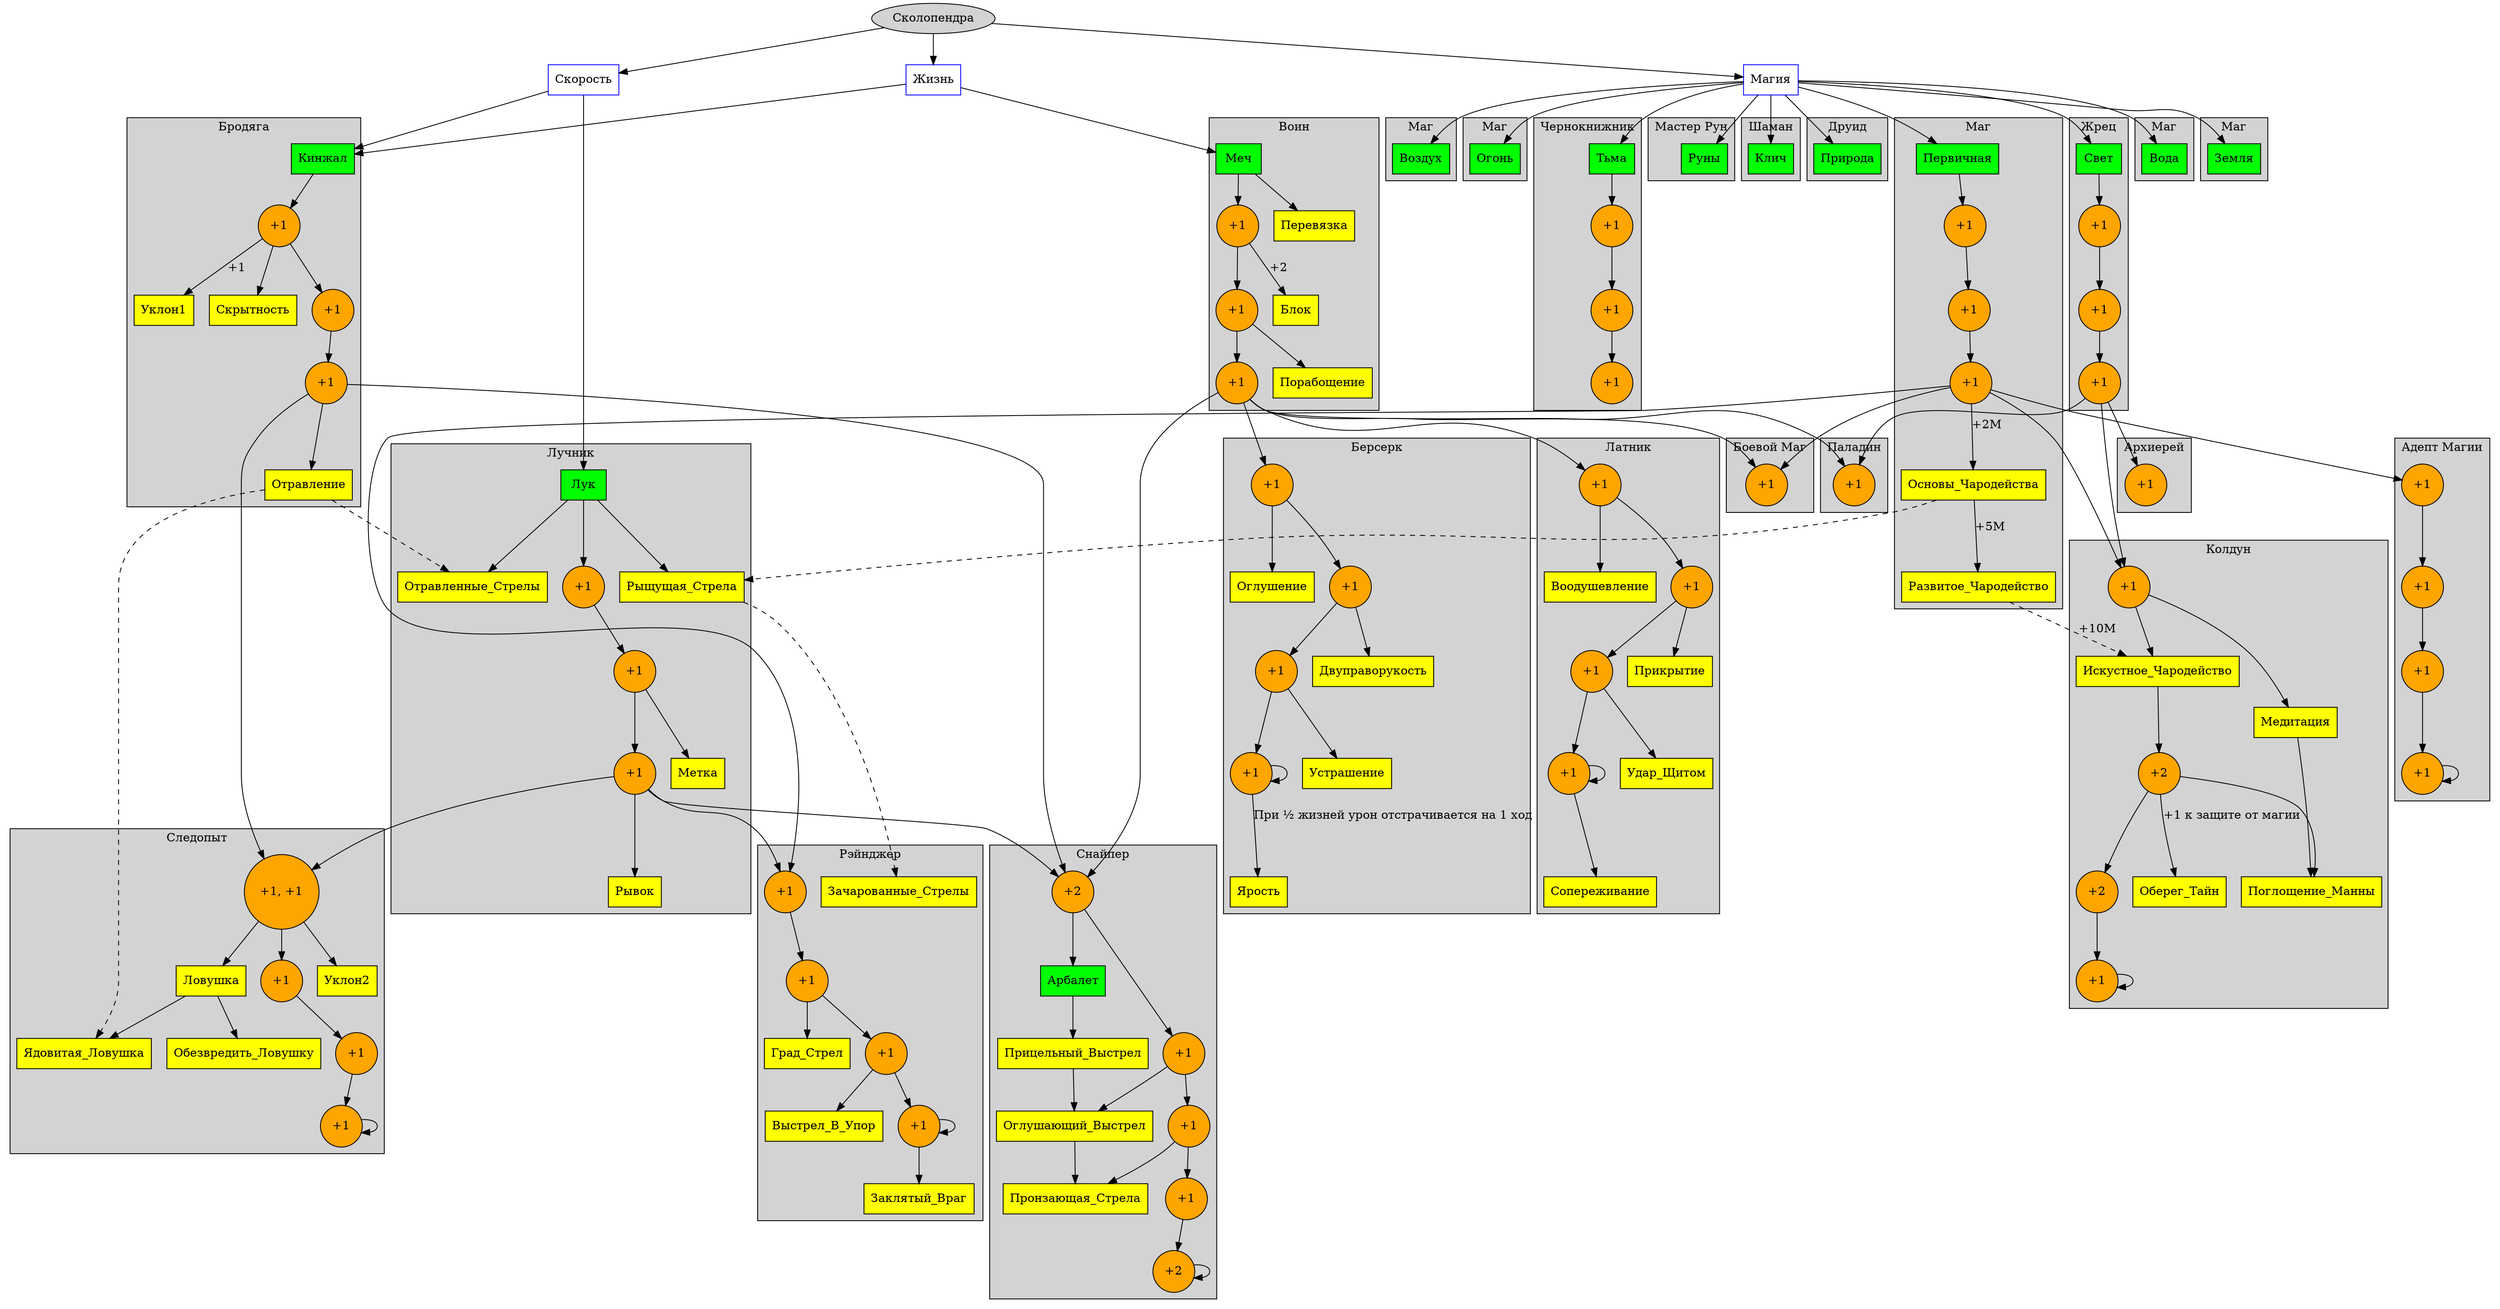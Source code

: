 strict digraph {
	node [shape=oval, style=filled];
	Сколопендра;
	
	node [style=solid, shape=box, color=blue];
	Скорость; Жизнь; Магия;

	node [style=filled, color=black, fillcolor=green];
	Меч; Кинжал; Лук; Арбалет; Первичная; Вода; Земля; Воздух;
	Огонь; Свет; Тьма; Руны; Клич; Природа;

	node [fillcolor=yellow];
	Перевязка; Блок; Порабощение;
	Воодушевление; Прикрытие; Удар_Щитом; Сопереживание;
	Оглушение; Двуправорукость; Устрашение; Ярость;
	Уклон1; Скрытность; Отравление;
	Метка; Рывок; Отравленные_Стрелы; Рыщущая_Стрела;
	Уклон2;	Ловушка; Ядовитая_Ловушка; Обезвредить_Ловушку;
	Прицельный_Выстрел; Оглушающий_Выстрел; Пронзающая_Стрела;
	Основы_Чародейства; Развитое_Чародейство;
	Зачарованные_Стрелы; Град_Стрел; Выстрел_В_Упор; Заклятый_Враг;
	Искустное_Чародейство; Медитация; Поглощение_Манны; Оберег_Тайн;

	node [label="+1", fillcolor=orange, shape=circle];

	Сколопендра -> Скорость;
	Сколопендра -> Жизнь;
	Сколопендра -> Магия;

	Жизнь -> Меч;
	Жизнь -> Кинжал;

	Скорость -> Лук;
	Скорость -> Кинжал;

	Магия -> Первичная;
	Магия -> Вода;
	Магия -> Земля;
	Магия -> Воздух;
	Магия -> Огонь;
	Магия -> Свет;
	Магия -> Тьма;
	Магия -> Руны;
	Магия -> Клич;
	Магия -> Природа;

	style=filled;
	subgraph cluster_warior {
		label="Воин";
		Меч -> w1 -> w2 -> w3;
		Меч -> Перевязка;
		w1 -> Блок [label="+2"];
		w2 -> Порабощение;
	}
	subgraph cluster_armorcladwarior {
		label="Латник";
		w3 -> c1 -> c2 -> c3 -> c4 -> c4;
		c1 -> Воодушевление;
		c2 -> Прикрытие;
		c3 -> Удар_Щитом;
		c4 -> Сопереживание;
	}
	subgraph cluster_berserk {
		label="Берсерк";
		w3 -> b1 -> b2 -> b3 -> b4 -> b4;
		b1 -> Оглушение;
		b2 -> Двуправорукость;
		b3 -> Устрашение;
		b4 -> Ярость [label="При ½ жизней урон отстрачивается на 1 ход"];
	}
	subgraph cluster_vagrant {
		label="Бродяга";
		Кинжал -> v1 -> v2 -> v3;
		v1 -> Уклон1 [label="+1"];
		v1 -> Скрытность;
		v3 -> Отравление;
	}
	Отравление -> Ядовитая_Ловушка [style=dashed];
	subgraph cluster_archer {
		label="Лучник";
		Лук -> a1 -> a2 -> a3;
		a2 -> Метка;
		a3 -> Рывок;
		Лук -> Отравленные_Стрелы;
		Лук -> Рыщущая_Стрела;
	}
	Отравление -> Отравленные_Стрелы [style=dashed];
	subgraph cluster_pathfinder {
		label="Следопыт";
		v3 -> p1;
		a3 -> p1 -> p2 -> p3 -> p4 -> p4;
		p1 [label="+1, +1"];
		p1 -> Уклон2;
		p1 -> Ловушка;
		Ловушка -> Ядовитая_Ловушка;
		Ловушка -> Обезвредить_Ловушку;
	}
	subgraph cluster_sniper {
		label="Снайпер";
		a3 -> s1 -> s2 -> s3 -> s4 -> s5 -> s5;
		s1 [label="+2"];
		s5 [label="+2"];
		s1 -> Арбалет;
		Арбалет -> Прицельный_Выстрел -> Оглушающий_Выстрел;
		s2 -> Оглушающий_Выстрел -> Пронзающая_Стрела;
		s3 -> Пронзающая_Стрела;
	}
	subgraph cluster_mage {
		label="Маг";
		Первичная -> m1 -> m2 -> m3;
		m3 -> Основы_Чародейства [label="+2М"];
		Основы_Чародейства -> Развитое_Чародейство [label="+5M"];
	}
	Основы_Чародейства -> Рыщущая_Стрела [style=dashed];
	subgraph cluster_ranger {
		label="Рэйнджер";
		m3 -> r1;
		a3 -> r1 -> r2 -> r3 -> r4 -> r4;
		Зачарованные_Стрелы;
		r2 -> Град_Стрел;
		r3 -> Выстрел_В_Упор;
		r4 -> Заклятый_Враг;
	}
	Рыщущая_Стрела -> Зачарованные_Стрелы [style=dashed];
	subgraph cluster_flamen {
		label="Жрец";
		Свет -> f1 -> f2 -> f3;
	}
	subgraph cluster_witcher {
		label="Колдун";
		m3 -> k1;
		f3 -> k1;
		k2 -> k3 -> k4 -> k4;
		k2 [label="+2"];
		k3 [label="+2"];
		k1 -> Искустное_Чародейство -> k2;
		k1 -> Медитация; // Есть магия с тем же названием
		Медитация -> Поглощение_Манны;
		k2 -> Поглощение_Манны;
		k2 -> Оберег_Тайн [label="+1 к защите от магии"];
		
	}
	Развитое_Чародейство -> Искустное_Чародейство [style=dashed, label="+10М"];
	subgraph cluster_dispel {
		label="Чернокнижник";
		Тьма -> d1 -> d2 -> d3;
	}
	subgraph cluster_assasin {
		label="Ассасин";
		v3 -> s1;
		w3 -> s1
	}
	subgraph cluster_paladin {
		label="Паладин";
		w3 -> l1;
		f3 -> l1;
	}
	subgraph cluster_warmage {
		label="Боевой Маг";
		w3 -> g1;
		m3 -> g1;
	}
	subgraph cluster_arcflamen {
		label="Архиерей";
		f3 -> F3;
	}
	subgraph cluster_arcmage {
		label="Адепт Магии";
		m3 -> M1 -> M2 -> M3 -> M4 -> M4; 
	}
	subgraph cluster_druid {
		label="Друид";
		Природа;
	}
	subgraph cluster_shaman {
		label="Шаман";
		Клич;
	}
	subgraph cluster_firemage {
		label="Маг";
		Огонь;
	}
	subgraph cluster_watermage {
		label="Маг";
		Вода;
	}
	subgraph cluster_earthmage {
		label="Маг";
		Земля;
	}
	subgraph cluster_airmage {
		label="Маг";
		Воздух;
	}
	subgraph cluster_runicmaster {
		label="Мастер Рун";
		Руны;
	}
}
